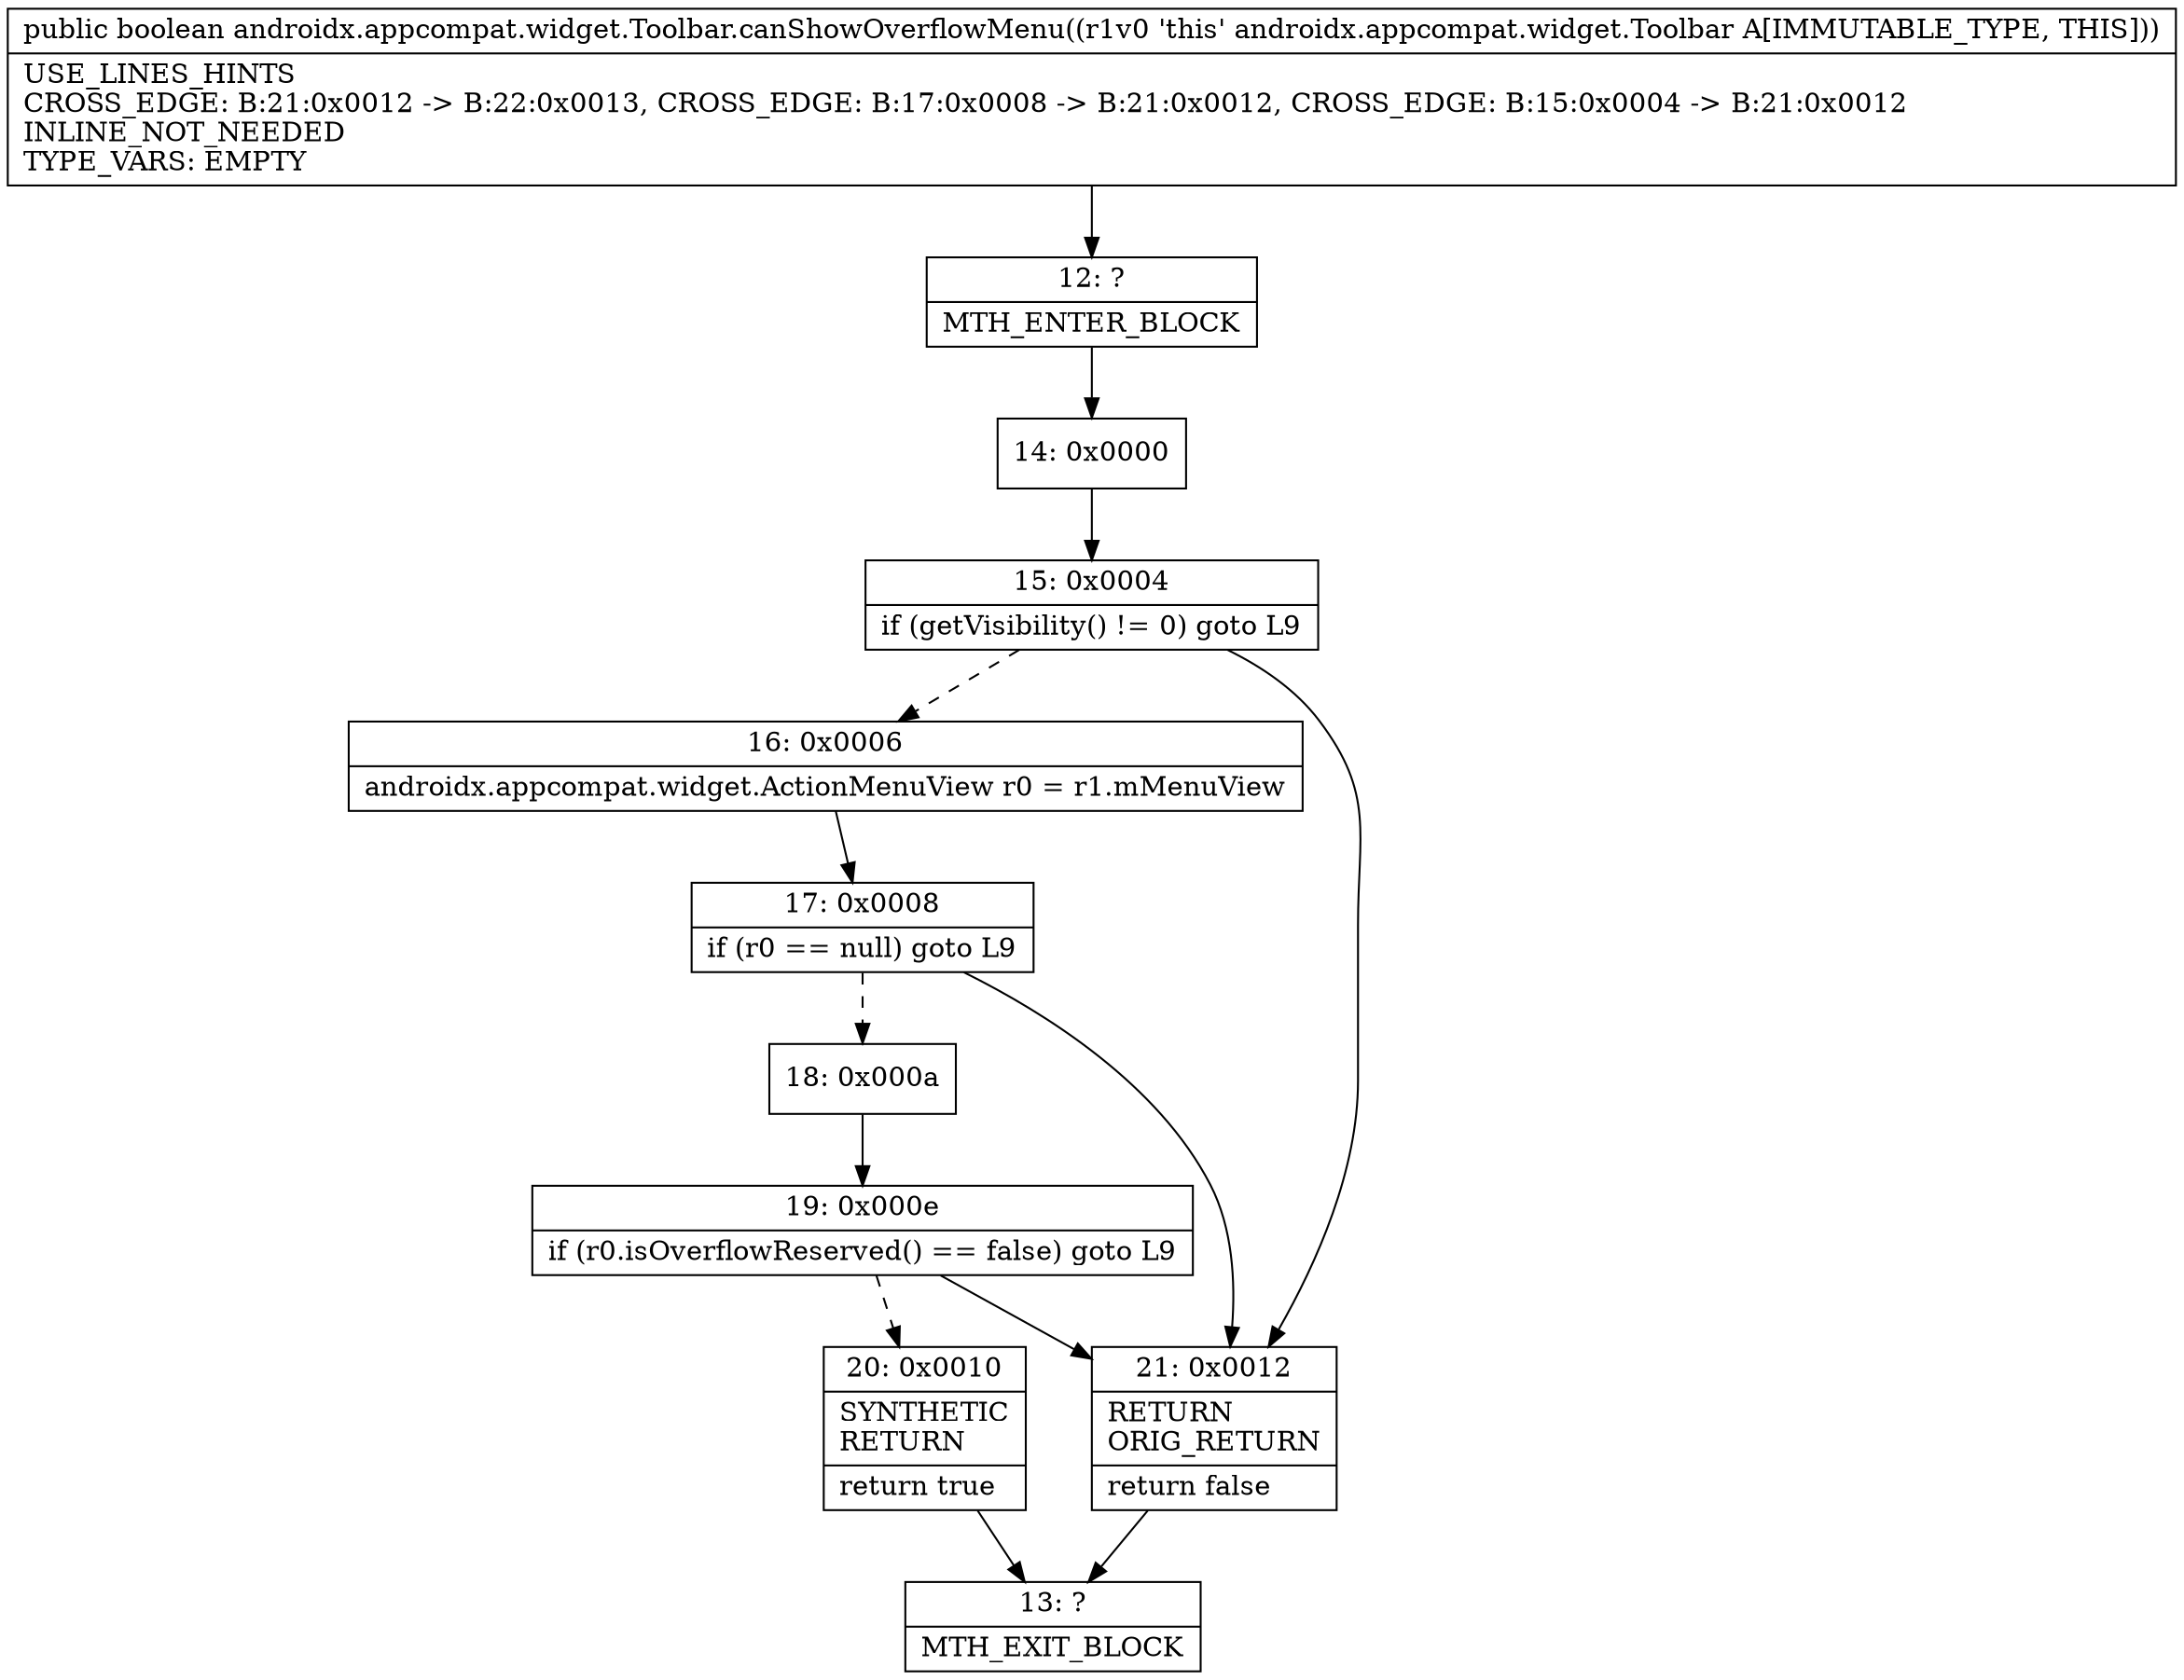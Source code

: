 digraph "CFG forandroidx.appcompat.widget.Toolbar.canShowOverflowMenu()Z" {
Node_12 [shape=record,label="{12\:\ ?|MTH_ENTER_BLOCK\l}"];
Node_14 [shape=record,label="{14\:\ 0x0000}"];
Node_15 [shape=record,label="{15\:\ 0x0004|if (getVisibility() != 0) goto L9\l}"];
Node_16 [shape=record,label="{16\:\ 0x0006|androidx.appcompat.widget.ActionMenuView r0 = r1.mMenuView\l}"];
Node_17 [shape=record,label="{17\:\ 0x0008|if (r0 == null) goto L9\l}"];
Node_18 [shape=record,label="{18\:\ 0x000a}"];
Node_19 [shape=record,label="{19\:\ 0x000e|if (r0.isOverflowReserved() == false) goto L9\l}"];
Node_20 [shape=record,label="{20\:\ 0x0010|SYNTHETIC\lRETURN\l|return true\l}"];
Node_13 [shape=record,label="{13\:\ ?|MTH_EXIT_BLOCK\l}"];
Node_21 [shape=record,label="{21\:\ 0x0012|RETURN\lORIG_RETURN\l|return false\l}"];
MethodNode[shape=record,label="{public boolean androidx.appcompat.widget.Toolbar.canShowOverflowMenu((r1v0 'this' androidx.appcompat.widget.Toolbar A[IMMUTABLE_TYPE, THIS]))  | USE_LINES_HINTS\lCROSS_EDGE: B:21:0x0012 \-\> B:22:0x0013, CROSS_EDGE: B:17:0x0008 \-\> B:21:0x0012, CROSS_EDGE: B:15:0x0004 \-\> B:21:0x0012\lINLINE_NOT_NEEDED\lTYPE_VARS: EMPTY\l}"];
MethodNode -> Node_12;Node_12 -> Node_14;
Node_14 -> Node_15;
Node_15 -> Node_16[style=dashed];
Node_15 -> Node_21;
Node_16 -> Node_17;
Node_17 -> Node_18[style=dashed];
Node_17 -> Node_21;
Node_18 -> Node_19;
Node_19 -> Node_20[style=dashed];
Node_19 -> Node_21;
Node_20 -> Node_13;
Node_21 -> Node_13;
}

